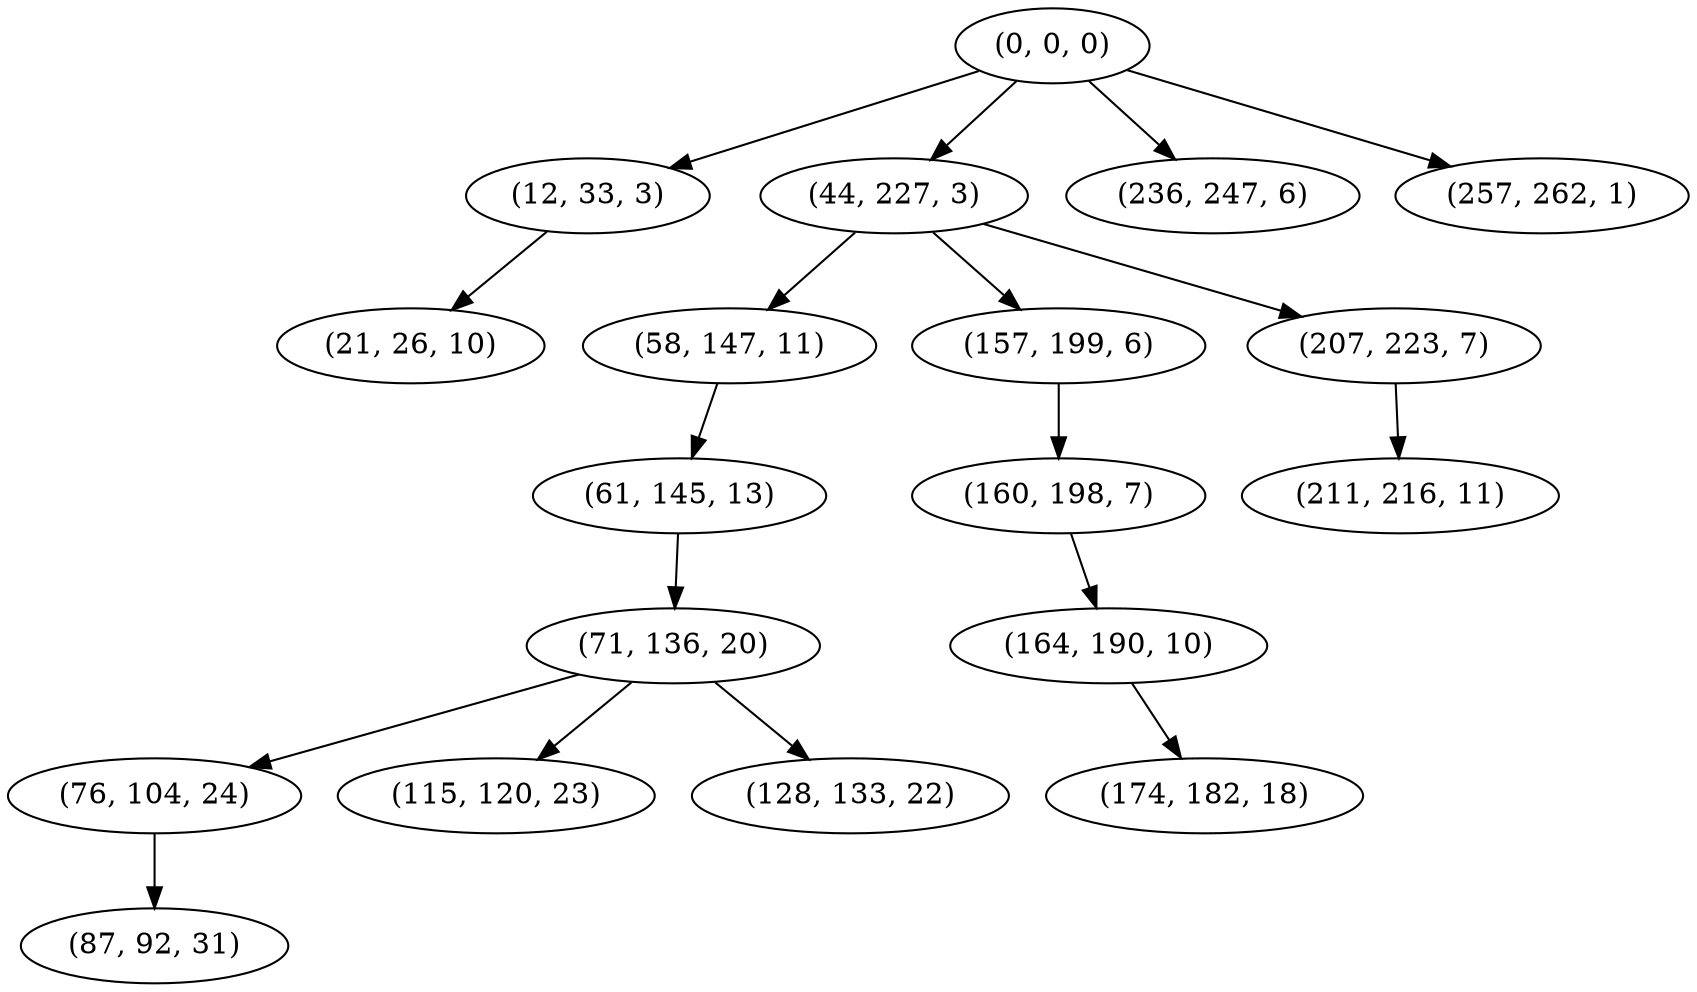 digraph tree {
    "(0, 0, 0)";
    "(12, 33, 3)";
    "(21, 26, 10)";
    "(44, 227, 3)";
    "(58, 147, 11)";
    "(61, 145, 13)";
    "(71, 136, 20)";
    "(76, 104, 24)";
    "(87, 92, 31)";
    "(115, 120, 23)";
    "(128, 133, 22)";
    "(157, 199, 6)";
    "(160, 198, 7)";
    "(164, 190, 10)";
    "(174, 182, 18)";
    "(207, 223, 7)";
    "(211, 216, 11)";
    "(236, 247, 6)";
    "(257, 262, 1)";
    "(0, 0, 0)" -> "(12, 33, 3)";
    "(0, 0, 0)" -> "(44, 227, 3)";
    "(0, 0, 0)" -> "(236, 247, 6)";
    "(0, 0, 0)" -> "(257, 262, 1)";
    "(12, 33, 3)" -> "(21, 26, 10)";
    "(44, 227, 3)" -> "(58, 147, 11)";
    "(44, 227, 3)" -> "(157, 199, 6)";
    "(44, 227, 3)" -> "(207, 223, 7)";
    "(58, 147, 11)" -> "(61, 145, 13)";
    "(61, 145, 13)" -> "(71, 136, 20)";
    "(71, 136, 20)" -> "(76, 104, 24)";
    "(71, 136, 20)" -> "(115, 120, 23)";
    "(71, 136, 20)" -> "(128, 133, 22)";
    "(76, 104, 24)" -> "(87, 92, 31)";
    "(157, 199, 6)" -> "(160, 198, 7)";
    "(160, 198, 7)" -> "(164, 190, 10)";
    "(164, 190, 10)" -> "(174, 182, 18)";
    "(207, 223, 7)" -> "(211, 216, 11)";
}

